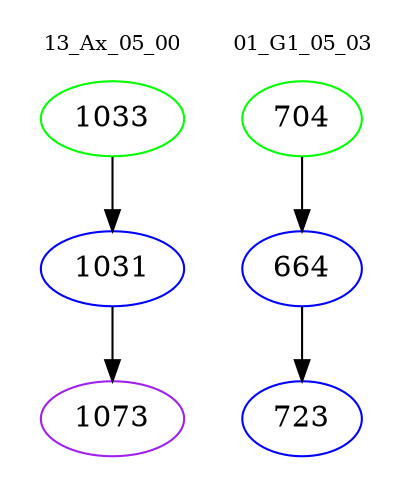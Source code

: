 digraph{
subgraph cluster_0 {
color = white
label = "13_Ax_05_00";
fontsize=10;
T0_1033 [label="1033", color="green"]
T0_1033 -> T0_1031 [color="black"]
T0_1031 [label="1031", color="blue"]
T0_1031 -> T0_1073 [color="black"]
T0_1073 [label="1073", color="purple"]
}
subgraph cluster_1 {
color = white
label = "01_G1_05_03";
fontsize=10;
T1_704 [label="704", color="green"]
T1_704 -> T1_664 [color="black"]
T1_664 [label="664", color="blue"]
T1_664 -> T1_723 [color="black"]
T1_723 [label="723", color="blue"]
}
}
